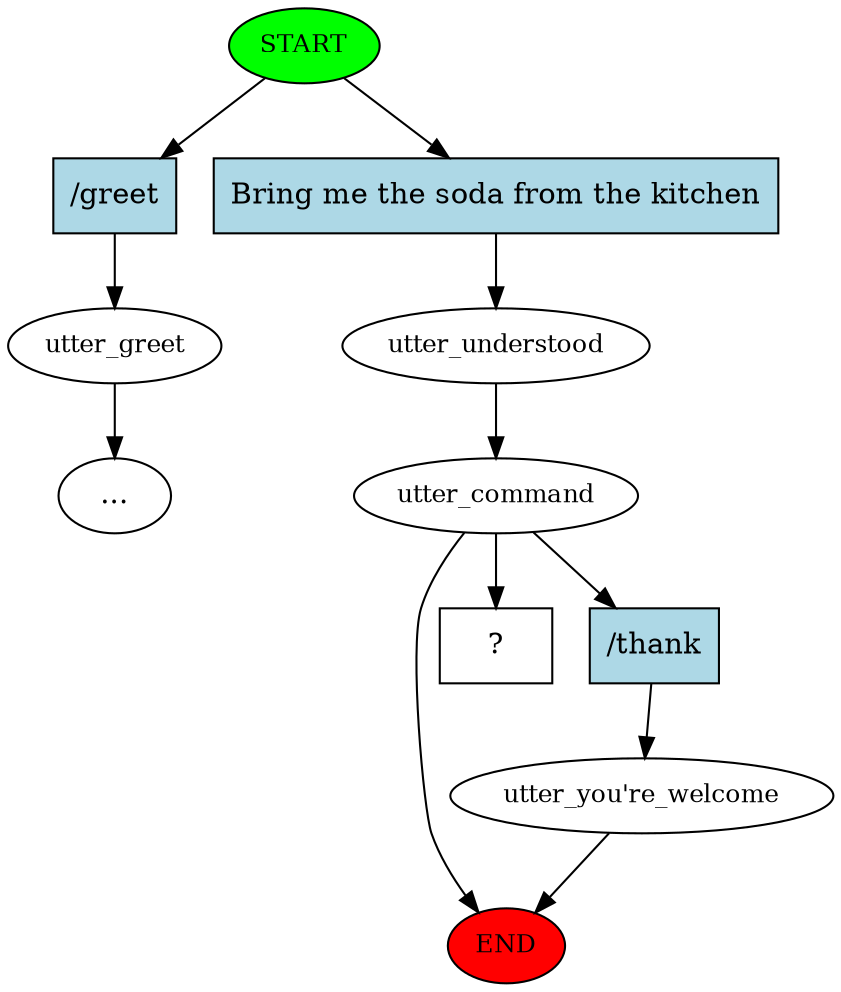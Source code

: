 digraph  {
0 [class="start active", fillcolor=green, fontsize=12, label=START, style=filled];
"-1" [class=end, fillcolor=red, fontsize=12, label=END, style=filled];
1 [class="", fontsize=12, label=utter_greet];
2 [class=active, fontsize=12, label=utter_understood];
3 [class=active, fontsize=12, label=utter_command];
4 [class="", fontsize=12, label="utter_you're_welcome"];
"-4" [class=ellipsis, label="..."];
10 [class="intent dashed active", label="  ?  ", shape=rect];
11 [class=intent, fillcolor=lightblue, label="\/greet", shape=rect, style=filled];
12 [class="intent active", fillcolor=lightblue, label="Bring\ me\ the\ soda\ from\ the\ kitchen", shape=rect, style=filled];
13 [class=intent, fillcolor=lightblue, label="\/thank", shape=rect, style=filled];
0 -> 11  [class="", key=0];
0 -> 12  [class=active, key=0];
1 -> "-4"  [class="", key=NONE, label=""];
2 -> 3  [class=active, key=NONE, label=""];
3 -> "-1"  [class="", key=NONE, label=""];
3 -> 10  [class=active, key=NONE, label=""];
3 -> 13  [class="", key=0];
4 -> "-1"  [class="", key=NONE, label=""];
11 -> 1  [class="", key=0];
12 -> 2  [class=active, key=0];
13 -> 4  [class="", key=0];
}
